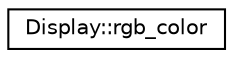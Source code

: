 digraph "Graphical Class Hierarchy"
{
 // LATEX_PDF_SIZE
  edge [fontname="Helvetica",fontsize="10",labelfontname="Helvetica",labelfontsize="10"];
  node [fontname="Helvetica",fontsize="10",shape=record];
  rankdir="LR";
  Node0 [label="Display::rgb_color",height=0.2,width=0.4,color="black", fillcolor="white", style="filled",URL="$structDisplay_1_1rgb__color.html",tooltip="A color that is used for displaying to the led strip."];
}
